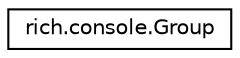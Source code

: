 digraph "Graphical Class Hierarchy"
{
 // LATEX_PDF_SIZE
  edge [fontname="Helvetica",fontsize="10",labelfontname="Helvetica",labelfontsize="10"];
  node [fontname="Helvetica",fontsize="10",shape=record];
  rankdir="LR";
  Node0 [label="rich.console.Group",height=0.2,width=0.4,color="black", fillcolor="white", style="filled",URL="$classrich_1_1console_1_1Group.html",tooltip=" "];
}
